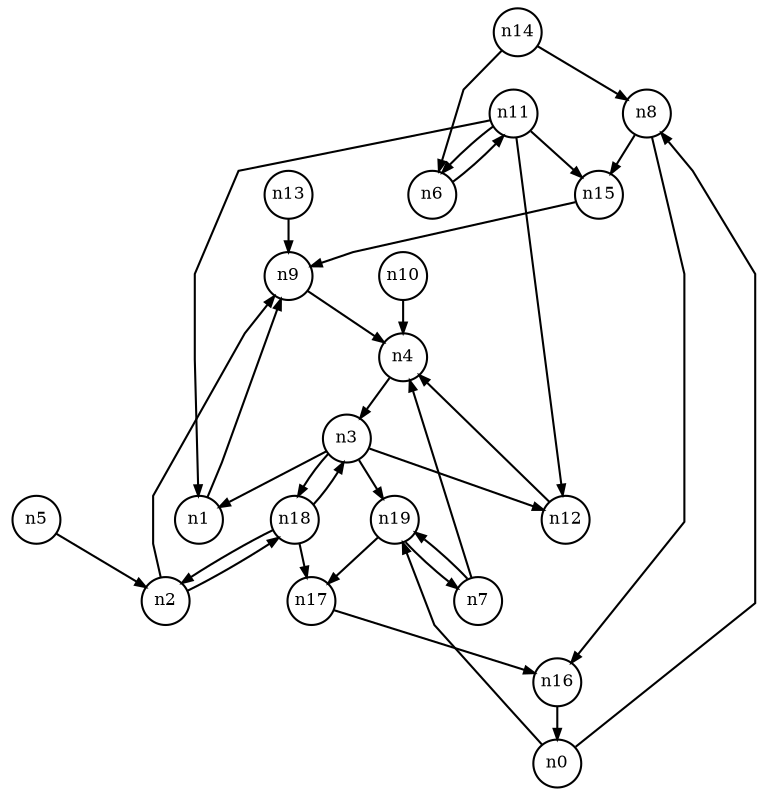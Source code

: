 digraph G{
splines=polyline;
ranksep=0.22;
nodesep=0.22;
nodesize=0.16;
fontsize=8
edge [arrowsize=0.5]
node [fontsize=8 shape=circle width=0.32 fixedsize=shape];

n8 -> n15
n8 -> n16
n0 -> n8
n0 -> n19
n19 -> n7
n19 -> n17
n9 -> n4
n1 -> n9
n2 -> n9
n2 -> n18
n3 -> n1
n3 -> n12
n3 -> n19
n3 -> n18
n12 -> n4
n5 -> n2
n4 -> n3
n7 -> n4
n7 -> n19
n15 -> n9
n16 -> n0
n10 -> n4
n11 -> n1
n11 -> n6
n11 -> n12
n11 -> n15
n6 -> n11
n13 -> n9
n14 -> n6
n14 -> n8
n17 -> n16
n18 -> n2
n18 -> n3
n18 -> n17
}
